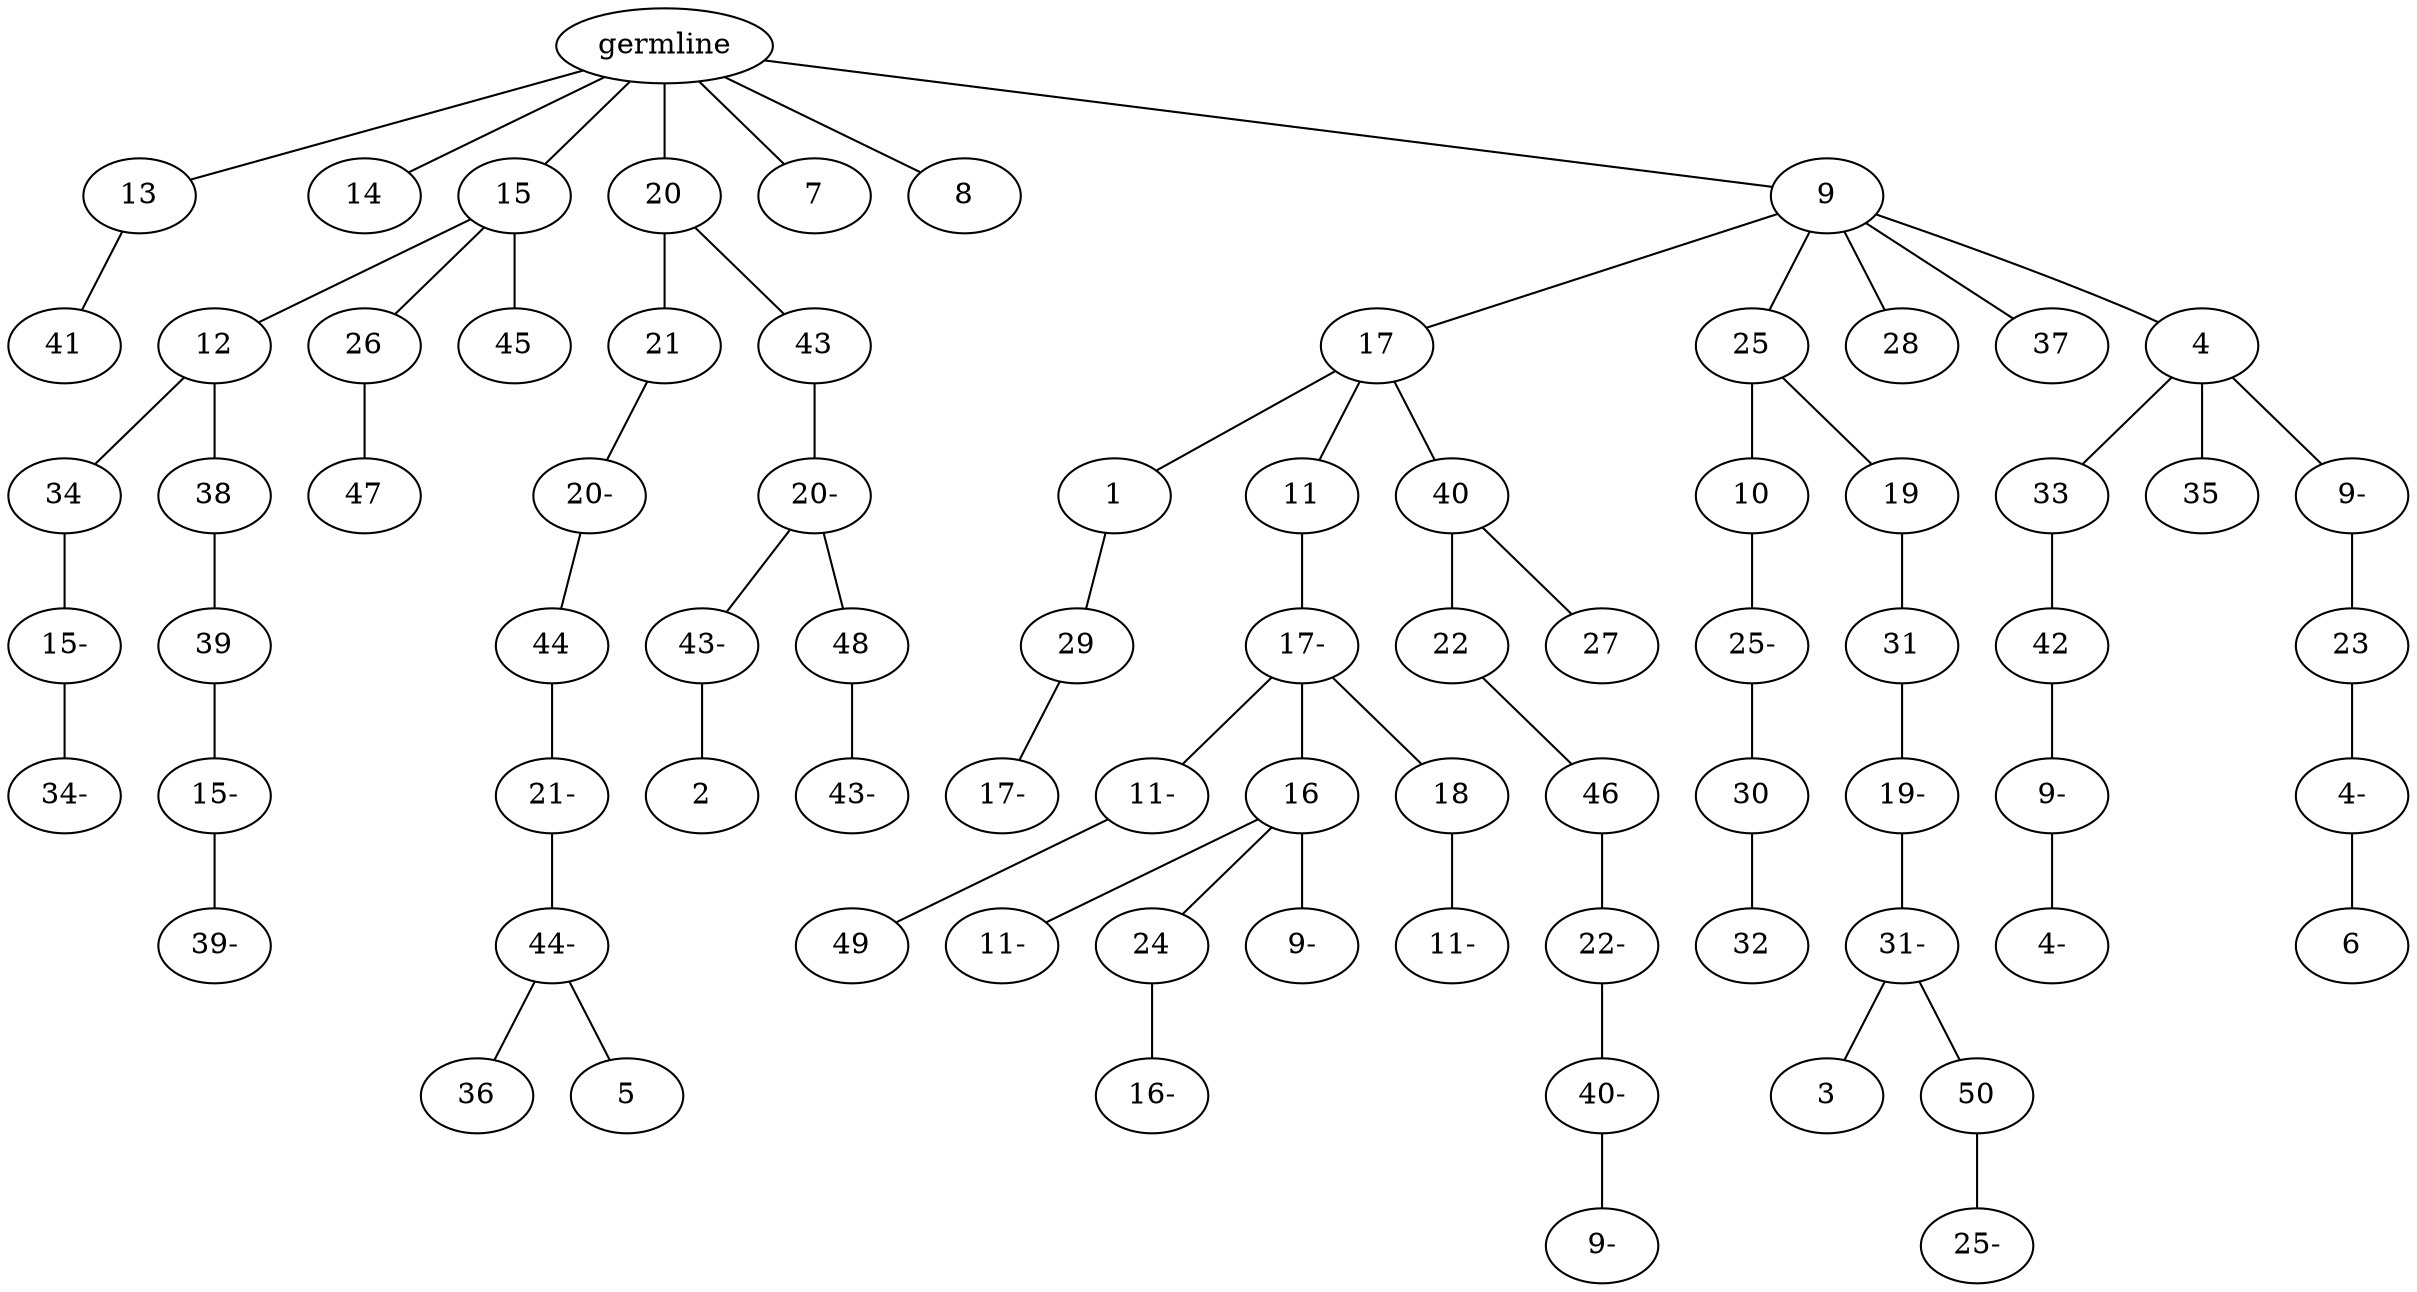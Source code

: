 graph tree {
    "140258352269152" [label="germline"];
    "140258352275408" [label="13"];
    "140258353365920" [label="41"];
    "140258352414976" [label="14"];
    "140258353368752" [label="15"];
    "140258351605648" [label="12"];
    "140258352266208" [label="34"];
    "140258352264384" [label="15-"];
    "140258351699424" [label="34-"];
    "140258352263808" [label="38"];
    "140258351699808" [label="39"];
    "140258351698656" [label="15-"];
    "140258351699472" [label="39-"];
    "140258351606512" [label="26"];
    "140258352265008" [label="47"];
    "140258352265728" [label="45"];
    "140258352015344" [label="20"];
    "140258352265440" [label="21"];
    "140258351698944" [label="20-"];
    "140258352511680" [label="44"];
    "140258352512208" [label="21-"];
    "140258352509952" [label="44-"];
    "140258352510528" [label="36"];
    "140258352509616" [label="5"];
    "140258352264192" [label="43"];
    "140258351701680" [label="20-"];
    "140258352511488" [label="43-"];
    "140258352509232" [label="2"];
    "140258352510048" [label="48"];
    "140258352509568" [label="43-"];
    "140258352574416" [label="7"];
    "140258352265872" [label="8"];
    "140258352572544" [label="9"];
    "140258352510576" [label="17"];
    "140258352512160" [label="1"];
    "140258352076304" [label="29"];
    "140258352076832" [label="17-"];
    "140258352512064" [label="11"];
    "140258352075056" [label="17-"];
    "140258352078128" [label="11-"];
    "140258352074816" [label="49"];
    "140258352078032" [label="16"];
    "140258352075584" [label="11-"];
    "140258352075536" [label="24"];
    "140258352076496" [label="16-"];
    "140258351737200" [label="9-"];
    "140258352077744" [label="18"];
    "140258352078176" [label="11-"];
    "140258352511728" [label="40"];
    "140258352077648" [label="22"];
    "140258352076928" [label="46"];
    "140258352078704" [label="22-"];
    "140258352078080" [label="40-"];
    "140258351655280" [label="9-"];
    "140258352077312" [label="27"];
    "140258352509088" [label="25"];
    "140258352077840" [label="10"];
    "140258352076880" [label="25-"];
    "140258352078560" [label="30"];
    "140258351655568" [label="32"];
    "140258352077984" [label="19"];
    "140258352077504" [label="31"];
    "140258351653456" [label="19-"];
    "140258351653264" [label="31-"];
    "140258351655808" [label="3"];
    "140258351655616" [label="50"];
    "140258351653504" [label="25-"];
    "140258352509664" [label="28"];
    "140258352509808" [label="37"];
    "140258352076016" [label="4"];
    "140258352077216" [label="33"];
    "140258351653408" [label="42"];
    "140258351656336" [label="9-"];
    "140258352255424" [label="4-"];
    "140258352078512" [label="35"];
    "140258351670800" [label="9-"];
    "140258351655424" [label="23"];
    "140258352257584" [label="4-"];
    "140258352258400" [label="6"];
    "140258352269152" -- "140258352275408";
    "140258352269152" -- "140258352414976";
    "140258352269152" -- "140258353368752";
    "140258352269152" -- "140258352015344";
    "140258352269152" -- "140258352574416";
    "140258352269152" -- "140258352265872";
    "140258352269152" -- "140258352572544";
    "140258352275408" -- "140258353365920";
    "140258353368752" -- "140258351605648";
    "140258353368752" -- "140258351606512";
    "140258353368752" -- "140258352265728";
    "140258351605648" -- "140258352266208";
    "140258351605648" -- "140258352263808";
    "140258352266208" -- "140258352264384";
    "140258352264384" -- "140258351699424";
    "140258352263808" -- "140258351699808";
    "140258351699808" -- "140258351698656";
    "140258351698656" -- "140258351699472";
    "140258351606512" -- "140258352265008";
    "140258352015344" -- "140258352265440";
    "140258352015344" -- "140258352264192";
    "140258352265440" -- "140258351698944";
    "140258351698944" -- "140258352511680";
    "140258352511680" -- "140258352512208";
    "140258352512208" -- "140258352509952";
    "140258352509952" -- "140258352510528";
    "140258352509952" -- "140258352509616";
    "140258352264192" -- "140258351701680";
    "140258351701680" -- "140258352511488";
    "140258351701680" -- "140258352510048";
    "140258352511488" -- "140258352509232";
    "140258352510048" -- "140258352509568";
    "140258352572544" -- "140258352510576";
    "140258352572544" -- "140258352509088";
    "140258352572544" -- "140258352509664";
    "140258352572544" -- "140258352509808";
    "140258352572544" -- "140258352076016";
    "140258352510576" -- "140258352512160";
    "140258352510576" -- "140258352512064";
    "140258352510576" -- "140258352511728";
    "140258352512160" -- "140258352076304";
    "140258352076304" -- "140258352076832";
    "140258352512064" -- "140258352075056";
    "140258352075056" -- "140258352078128";
    "140258352075056" -- "140258352078032";
    "140258352075056" -- "140258352077744";
    "140258352078128" -- "140258352074816";
    "140258352078032" -- "140258352075584";
    "140258352078032" -- "140258352075536";
    "140258352078032" -- "140258351737200";
    "140258352075536" -- "140258352076496";
    "140258352077744" -- "140258352078176";
    "140258352511728" -- "140258352077648";
    "140258352511728" -- "140258352077312";
    "140258352077648" -- "140258352076928";
    "140258352076928" -- "140258352078704";
    "140258352078704" -- "140258352078080";
    "140258352078080" -- "140258351655280";
    "140258352509088" -- "140258352077840";
    "140258352509088" -- "140258352077984";
    "140258352077840" -- "140258352076880";
    "140258352076880" -- "140258352078560";
    "140258352078560" -- "140258351655568";
    "140258352077984" -- "140258352077504";
    "140258352077504" -- "140258351653456";
    "140258351653456" -- "140258351653264";
    "140258351653264" -- "140258351655808";
    "140258351653264" -- "140258351655616";
    "140258351655616" -- "140258351653504";
    "140258352076016" -- "140258352077216";
    "140258352076016" -- "140258352078512";
    "140258352076016" -- "140258351670800";
    "140258352077216" -- "140258351653408";
    "140258351653408" -- "140258351656336";
    "140258351656336" -- "140258352255424";
    "140258351670800" -- "140258351655424";
    "140258351655424" -- "140258352257584";
    "140258352257584" -- "140258352258400";
}
